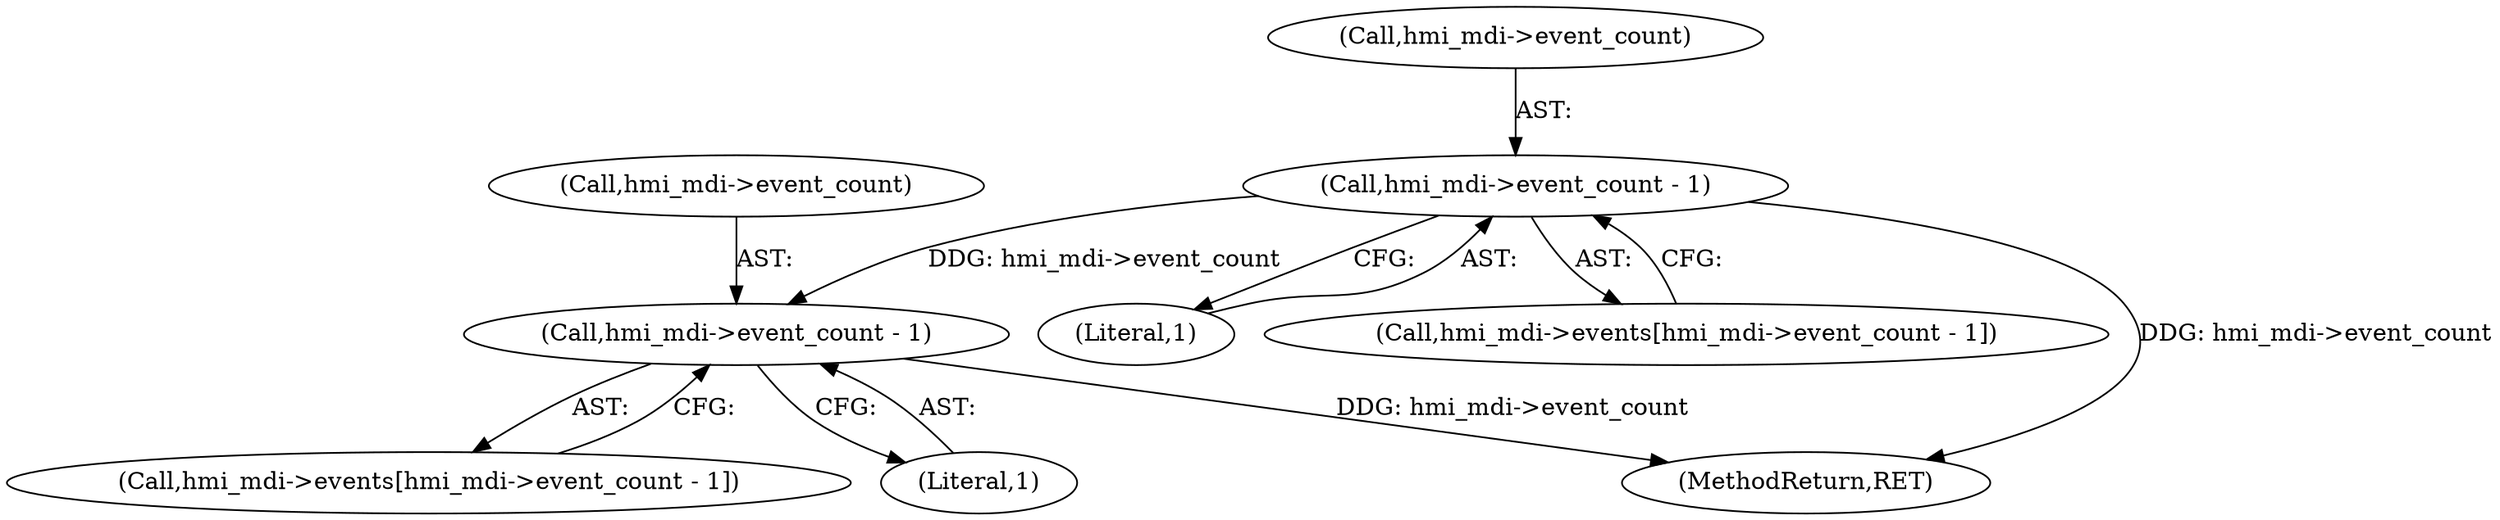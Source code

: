 digraph "0_wildmidi_660b513d99bced8783a4a5984ac2f742c74ebbdd@pointer" {
"1000608" [label="(Call,hmi_mdi->event_count - 1)"];
"1001199" [label="(Call,hmi_mdi->event_count - 1)"];
"1001195" [label="(Call,hmi_mdi->events[hmi_mdi->event_count - 1])"];
"1001203" [label="(Literal,1)"];
"1000612" [label="(Literal,1)"];
"1000608" [label="(Call,hmi_mdi->event_count - 1)"];
"1001199" [label="(Call,hmi_mdi->event_count - 1)"];
"1001200" [label="(Call,hmi_mdi->event_count)"];
"1000604" [label="(Call,hmi_mdi->events[hmi_mdi->event_count - 1])"];
"1001286" [label="(MethodReturn,RET)"];
"1000609" [label="(Call,hmi_mdi->event_count)"];
"1000608" -> "1000604"  [label="AST: "];
"1000608" -> "1000612"  [label="CFG: "];
"1000609" -> "1000608"  [label="AST: "];
"1000612" -> "1000608"  [label="AST: "];
"1000604" -> "1000608"  [label="CFG: "];
"1000608" -> "1001286"  [label="DDG: hmi_mdi->event_count"];
"1000608" -> "1001199"  [label="DDG: hmi_mdi->event_count"];
"1001199" -> "1001195"  [label="AST: "];
"1001199" -> "1001203"  [label="CFG: "];
"1001200" -> "1001199"  [label="AST: "];
"1001203" -> "1001199"  [label="AST: "];
"1001195" -> "1001199"  [label="CFG: "];
"1001199" -> "1001286"  [label="DDG: hmi_mdi->event_count"];
}
